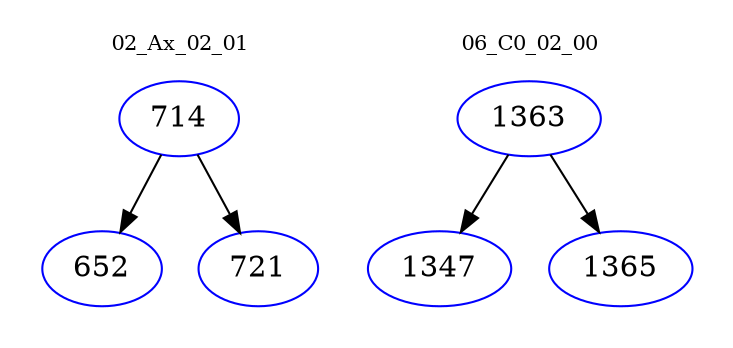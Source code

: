 digraph{
subgraph cluster_0 {
color = white
label = "02_Ax_02_01";
fontsize=10;
T0_714 [label="714", color="blue"]
T0_714 -> T0_652 [color="black"]
T0_652 [label="652", color="blue"]
T0_714 -> T0_721 [color="black"]
T0_721 [label="721", color="blue"]
}
subgraph cluster_1 {
color = white
label = "06_C0_02_00";
fontsize=10;
T1_1363 [label="1363", color="blue"]
T1_1363 -> T1_1347 [color="black"]
T1_1347 [label="1347", color="blue"]
T1_1363 -> T1_1365 [color="black"]
T1_1365 [label="1365", color="blue"]
}
}
